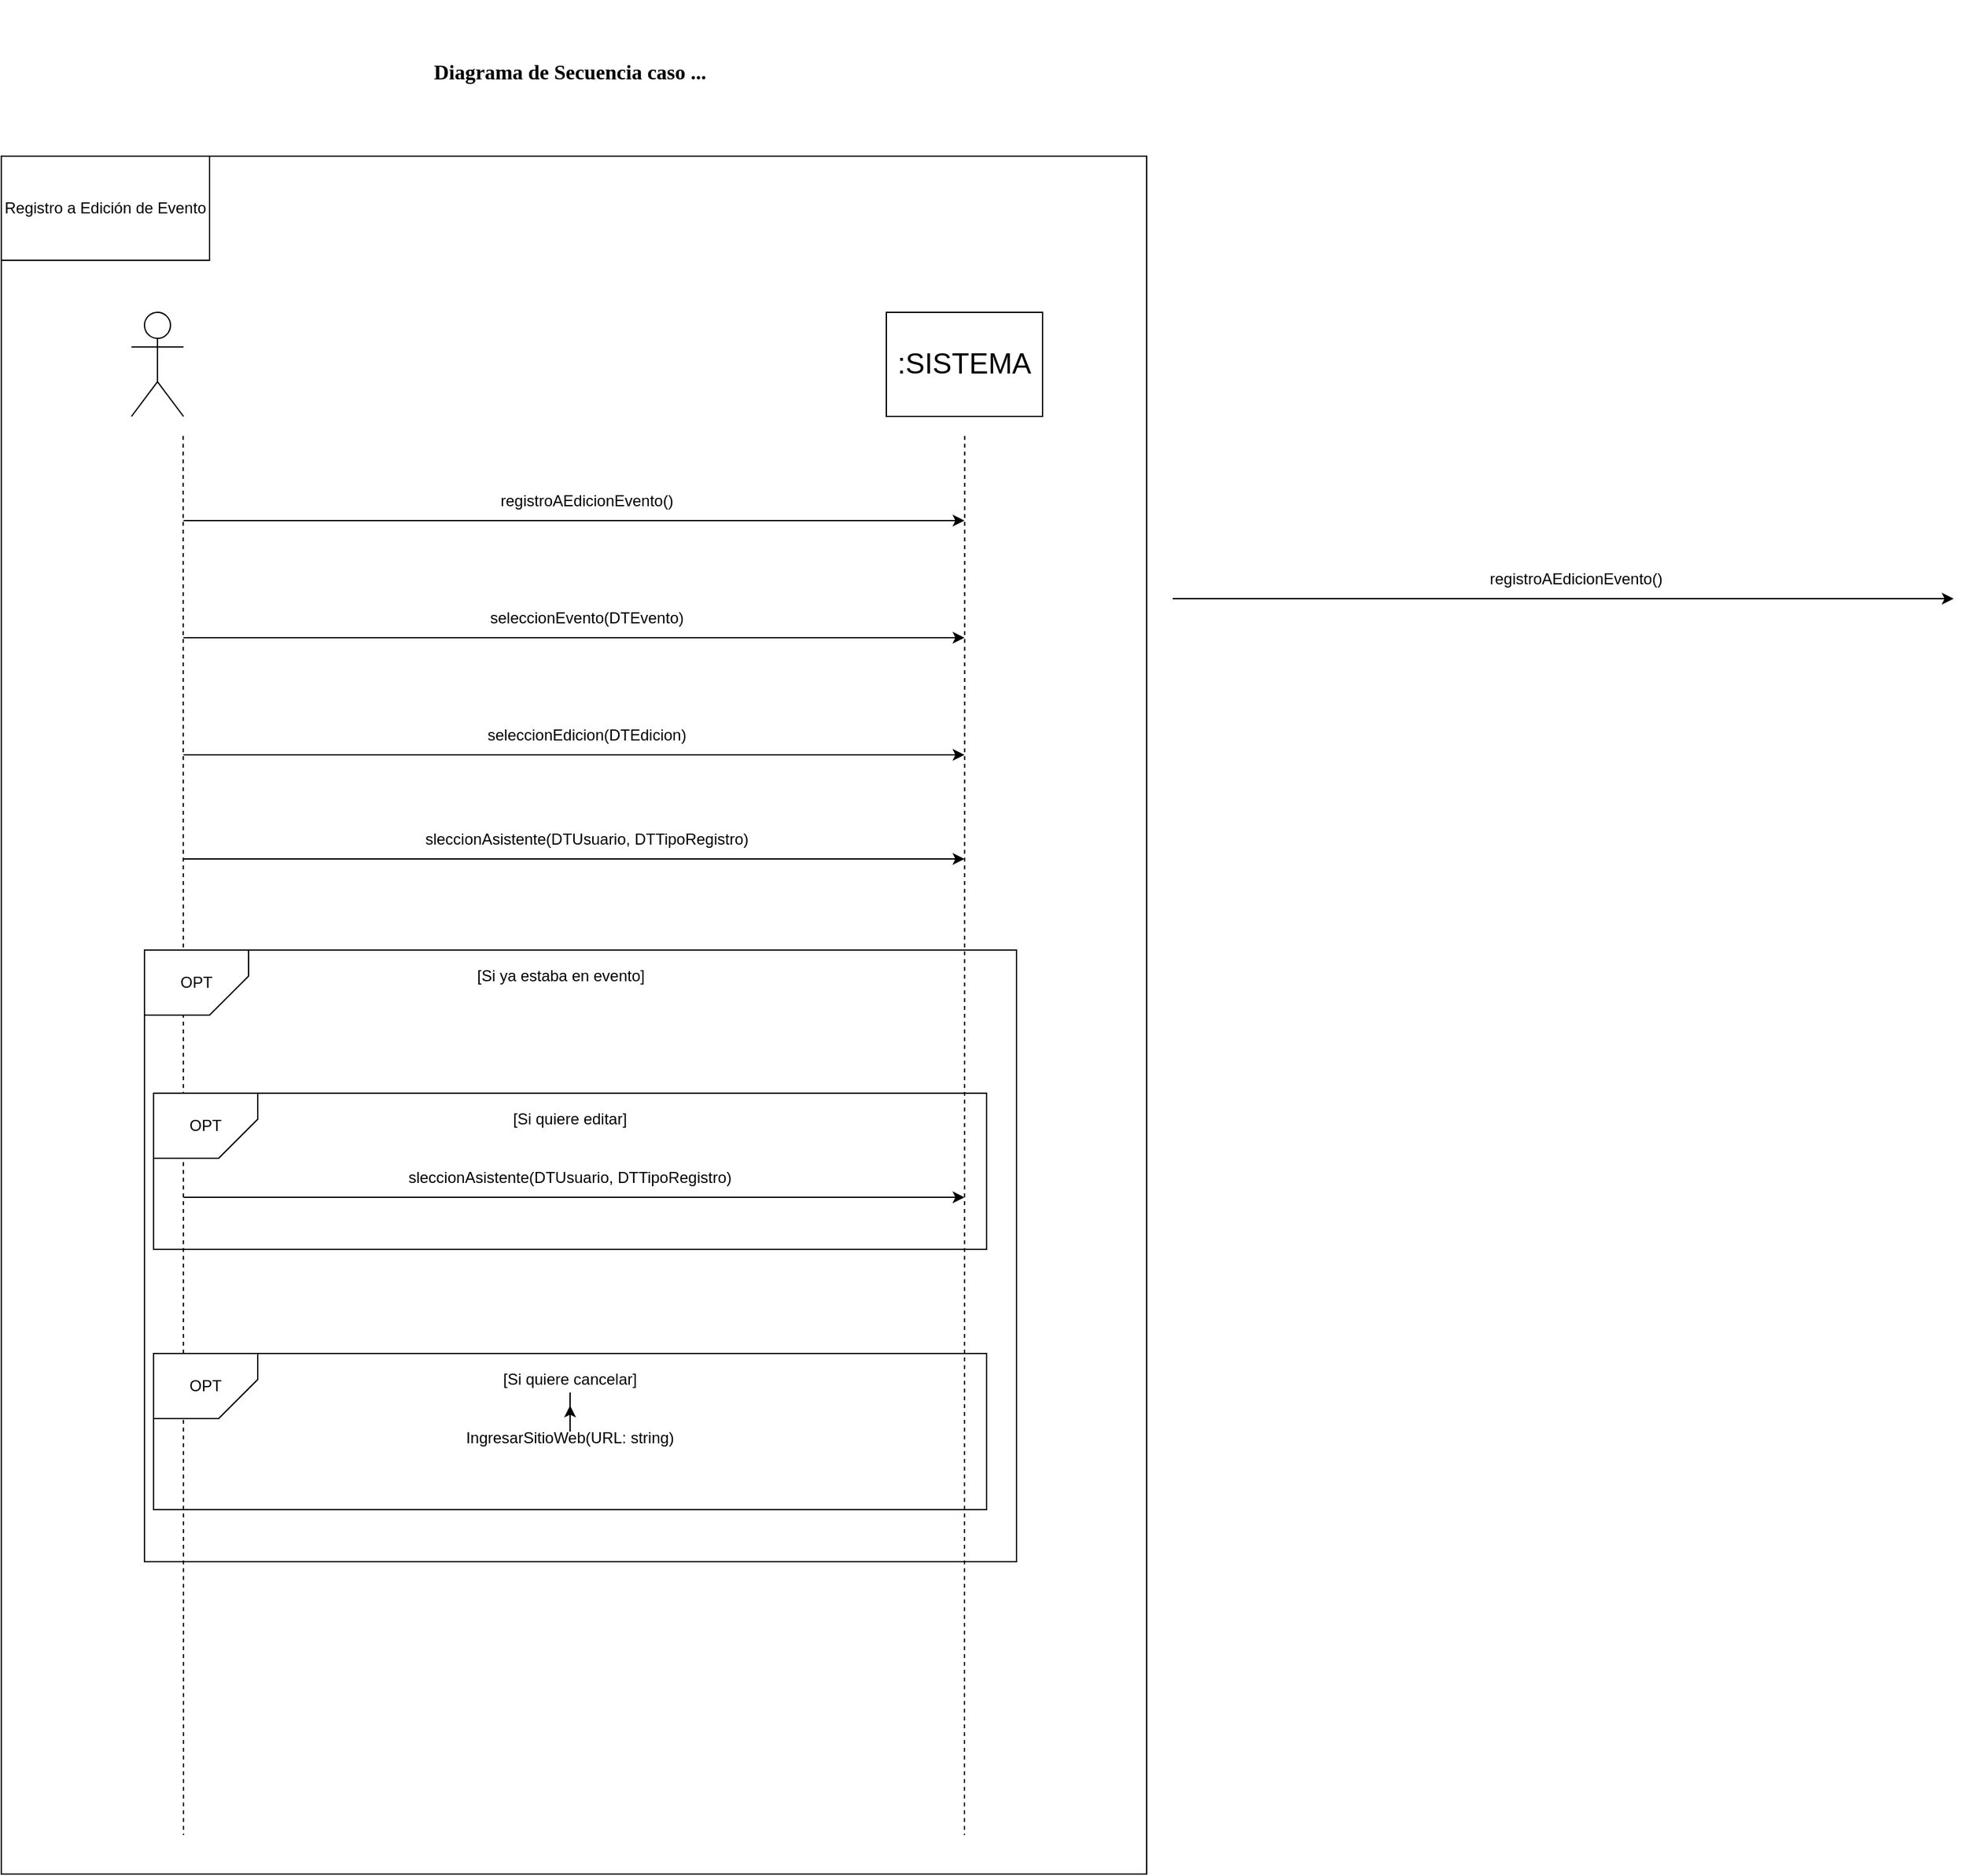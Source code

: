 <mxfile version="28.1.0">
  <diagram name="Page-1" id="SFngXKMeFKJR5RbvRdrw">
    <mxGraphModel dx="1151" dy="687" grid="1" gridSize="10" guides="1" tooltips="1" connect="1" arrows="1" fold="1" page="1" pageScale="1" pageWidth="850" pageHeight="1100" math="0" shadow="0">
      <root>
        <mxCell id="0" />
        <mxCell id="1" parent="0" />
        <mxCell id="XvD1D9-V97MnuDnXe-HW-22" value="" style="rounded=0;whiteSpace=wrap;html=1;fillColor=none;movable=1;resizable=1;rotatable=1;deletable=1;editable=1;locked=0;connectable=1;" vertex="1" parent="1">
          <mxGeometry x="340" y="230" width="880" height="1320" as="geometry" />
        </mxCell>
        <mxCell id="XvD1D9-V97MnuDnXe-HW-1" value="&lt;font face=&quot;Times New Roman&quot;&gt;&lt;span style=&quot;font-size: 16px;&quot;&gt;&lt;b&gt;Diagrama de Secuencia caso ...&lt;/b&gt;&lt;/span&gt;&lt;/font&gt;" style="text;html=1;align=center;verticalAlign=middle;whiteSpace=wrap;rounded=0;" vertex="1" parent="1">
          <mxGeometry x="547" y="110" width="460" height="110" as="geometry" />
        </mxCell>
        <mxCell id="XvD1D9-V97MnuDnXe-HW-2" value="Registro a Edición de Evento" style="rounded=0;whiteSpace=wrap;html=1;" vertex="1" parent="1">
          <mxGeometry x="340" y="230" width="160" height="80" as="geometry" />
        </mxCell>
        <mxCell id="XvD1D9-V97MnuDnXe-HW-3" value="" style="shape=umlActor;verticalLabelPosition=bottom;verticalAlign=top;html=1;outlineConnect=0;" vertex="1" parent="1">
          <mxGeometry x="440" y="350" width="40" height="80" as="geometry" />
        </mxCell>
        <mxCell id="XvD1D9-V97MnuDnXe-HW-4" value="&lt;font style=&quot;font-size: 22px;&quot;&gt;:SISTEMA&lt;/font&gt;" style="rounded=0;whiteSpace=wrap;html=1;" vertex="1" parent="1">
          <mxGeometry x="1020" y="350" width="120" height="80" as="geometry" />
        </mxCell>
        <mxCell id="XvD1D9-V97MnuDnXe-HW-5" value="" style="endArrow=classic;html=1;rounded=0;" edge="1" parent="1">
          <mxGeometry width="50" height="50" relative="1" as="geometry">
            <mxPoint x="480" y="510" as="sourcePoint" />
            <mxPoint x="1080" y="510" as="targetPoint" />
          </mxGeometry>
        </mxCell>
        <mxCell id="XvD1D9-V97MnuDnXe-HW-6" value="registroAEdicionEvento()" style="text;html=1;align=center;verticalAlign=middle;whiteSpace=wrap;rounded=0;" vertex="1" parent="1">
          <mxGeometry x="550" y="480" width="480" height="30" as="geometry" />
        </mxCell>
        <mxCell id="XvD1D9-V97MnuDnXe-HW-7" value="" style="endArrow=none;dashed=1;html=1;rounded=0;" edge="1" parent="1">
          <mxGeometry width="50" height="50" relative="1" as="geometry">
            <mxPoint x="479.72" y="445" as="sourcePoint" />
            <mxPoint x="480" y="1520" as="targetPoint" />
          </mxGeometry>
        </mxCell>
        <mxCell id="XvD1D9-V97MnuDnXe-HW-8" value="" style="endArrow=none;dashed=1;html=1;rounded=0;" edge="1" parent="1">
          <mxGeometry width="50" height="50" relative="1" as="geometry">
            <mxPoint x="1080.2" y="445" as="sourcePoint" />
            <mxPoint x="1080" y="1520" as="targetPoint" />
          </mxGeometry>
        </mxCell>
        <mxCell id="XvD1D9-V97MnuDnXe-HW-45" value="" style="rounded=0;whiteSpace=wrap;html=1;fillColor=none;" vertex="1" parent="1">
          <mxGeometry x="450" y="840" width="670" height="470" as="geometry" />
        </mxCell>
        <mxCell id="XvD1D9-V97MnuDnXe-HW-46" value="[Si ya estaba en evento]" style="text;html=1;align=center;verticalAlign=middle;whiteSpace=wrap;rounded=0;" vertex="1" parent="1">
          <mxGeometry x="530" y="840" width="480" height="40" as="geometry" />
        </mxCell>
        <mxCell id="XvD1D9-V97MnuDnXe-HW-48" value="OPT" style="shape=card;whiteSpace=wrap;html=1;flipV=1;flipH=1;" vertex="1" parent="1">
          <mxGeometry x="450" y="840" width="80" height="50" as="geometry" />
        </mxCell>
        <mxCell id="XvD1D9-V97MnuDnXe-HW-53" value="" style="endArrow=classic;html=1;rounded=0;" edge="1" parent="1">
          <mxGeometry width="50" height="50" relative="1" as="geometry">
            <mxPoint x="1240" y="570" as="sourcePoint" />
            <mxPoint x="1840" y="570" as="targetPoint" />
          </mxGeometry>
        </mxCell>
        <mxCell id="XvD1D9-V97MnuDnXe-HW-54" value="registroAEdicionEvento()" style="text;html=1;align=center;verticalAlign=middle;whiteSpace=wrap;rounded=0;" vertex="1" parent="1">
          <mxGeometry x="1310" y="540" width="480" height="30" as="geometry" />
        </mxCell>
        <mxCell id="XvD1D9-V97MnuDnXe-HW-55" value="" style="endArrow=classic;html=1;rounded=0;" edge="1" parent="1">
          <mxGeometry width="50" height="50" relative="1" as="geometry">
            <mxPoint x="480" y="600" as="sourcePoint" />
            <mxPoint x="1080" y="600" as="targetPoint" />
          </mxGeometry>
        </mxCell>
        <mxCell id="XvD1D9-V97MnuDnXe-HW-56" value="seleccionEvento(DTEvento)" style="text;html=1;align=center;verticalAlign=middle;whiteSpace=wrap;rounded=0;" vertex="1" parent="1">
          <mxGeometry x="550" y="570" width="480" height="30" as="geometry" />
        </mxCell>
        <mxCell id="XvD1D9-V97MnuDnXe-HW-57" value="" style="endArrow=classic;html=1;rounded=0;" edge="1" parent="1">
          <mxGeometry width="50" height="50" relative="1" as="geometry">
            <mxPoint x="480" y="690" as="sourcePoint" />
            <mxPoint x="1080" y="690" as="targetPoint" />
          </mxGeometry>
        </mxCell>
        <mxCell id="XvD1D9-V97MnuDnXe-HW-58" value="seleccionEdicion(DTEdicion)" style="text;html=1;align=center;verticalAlign=middle;whiteSpace=wrap;rounded=0;" vertex="1" parent="1">
          <mxGeometry x="550" y="660" width="480" height="30" as="geometry" />
        </mxCell>
        <mxCell id="XvD1D9-V97MnuDnXe-HW-59" value="" style="endArrow=classic;html=1;rounded=0;" edge="1" parent="1">
          <mxGeometry width="50" height="50" relative="1" as="geometry">
            <mxPoint x="480" y="770" as="sourcePoint" />
            <mxPoint x="1080" y="770" as="targetPoint" />
          </mxGeometry>
        </mxCell>
        <mxCell id="XvD1D9-V97MnuDnXe-HW-60" value="sleccionAsistente(DTUsuario, DTTipoRegistro)" style="text;html=1;align=center;verticalAlign=middle;whiteSpace=wrap;rounded=0;" vertex="1" parent="1">
          <mxGeometry x="550" y="740" width="480" height="30" as="geometry" />
        </mxCell>
        <mxCell id="XvD1D9-V97MnuDnXe-HW-62" value="" style="rounded=0;whiteSpace=wrap;html=1;fillColor=none;" vertex="1" parent="1">
          <mxGeometry x="457" y="950" width="640" height="120" as="geometry" />
        </mxCell>
        <mxCell id="XvD1D9-V97MnuDnXe-HW-63" value="[Si quiere editar]" style="text;html=1;align=center;verticalAlign=middle;whiteSpace=wrap;rounded=0;" vertex="1" parent="1">
          <mxGeometry x="537" y="950" width="480" height="40" as="geometry" />
        </mxCell>
        <mxCell id="XvD1D9-V97MnuDnXe-HW-64" value="sleccionAsistente(DTUsuario, DTTipoRegistro)" style="text;html=1;align=center;verticalAlign=middle;whiteSpace=wrap;rounded=0;" vertex="1" parent="1">
          <mxGeometry x="537" y="1000" width="480" height="30" as="geometry" />
        </mxCell>
        <mxCell id="XvD1D9-V97MnuDnXe-HW-65" value="OPT" style="shape=card;whiteSpace=wrap;html=1;flipV=1;flipH=1;" vertex="1" parent="1">
          <mxGeometry x="457" y="950" width="80" height="50" as="geometry" />
        </mxCell>
        <mxCell id="XvD1D9-V97MnuDnXe-HW-66" value="" style="rounded=0;whiteSpace=wrap;html=1;fillColor=none;" vertex="1" parent="1">
          <mxGeometry x="457" y="1150" width="640" height="120" as="geometry" />
        </mxCell>
        <mxCell id="XvD1D9-V97MnuDnXe-HW-67" value="[Si quiere cancelar]" style="text;html=1;align=center;verticalAlign=middle;whiteSpace=wrap;rounded=0;" vertex="1" parent="1">
          <mxGeometry x="537" y="1150" width="480" height="40" as="geometry" />
        </mxCell>
        <mxCell id="XvD1D9-V97MnuDnXe-HW-70" value="" style="edgeStyle=orthogonalEdgeStyle;rounded=0;orthogonalLoop=1;jettySize=auto;html=1;" edge="1" parent="1" source="XvD1D9-V97MnuDnXe-HW-68" target="XvD1D9-V97MnuDnXe-HW-67">
          <mxGeometry relative="1" as="geometry" />
        </mxCell>
        <mxCell id="XvD1D9-V97MnuDnXe-HW-68" value="IngresarSitioWeb(URL: string)" style="text;html=1;align=center;verticalAlign=middle;whiteSpace=wrap;rounded=0;" vertex="1" parent="1">
          <mxGeometry x="537" y="1200" width="480" height="30" as="geometry" />
        </mxCell>
        <mxCell id="XvD1D9-V97MnuDnXe-HW-69" value="OPT" style="shape=card;whiteSpace=wrap;html=1;flipV=1;flipH=1;" vertex="1" parent="1">
          <mxGeometry x="457" y="1150" width="80" height="50" as="geometry" />
        </mxCell>
        <mxCell id="XvD1D9-V97MnuDnXe-HW-71" value="" style="endArrow=classic;html=1;rounded=0;" edge="1" parent="1">
          <mxGeometry width="50" height="50" relative="1" as="geometry">
            <mxPoint x="480" y="1030" as="sourcePoint" />
            <mxPoint x="1080" y="1030" as="targetPoint" />
          </mxGeometry>
        </mxCell>
      </root>
    </mxGraphModel>
  </diagram>
</mxfile>
